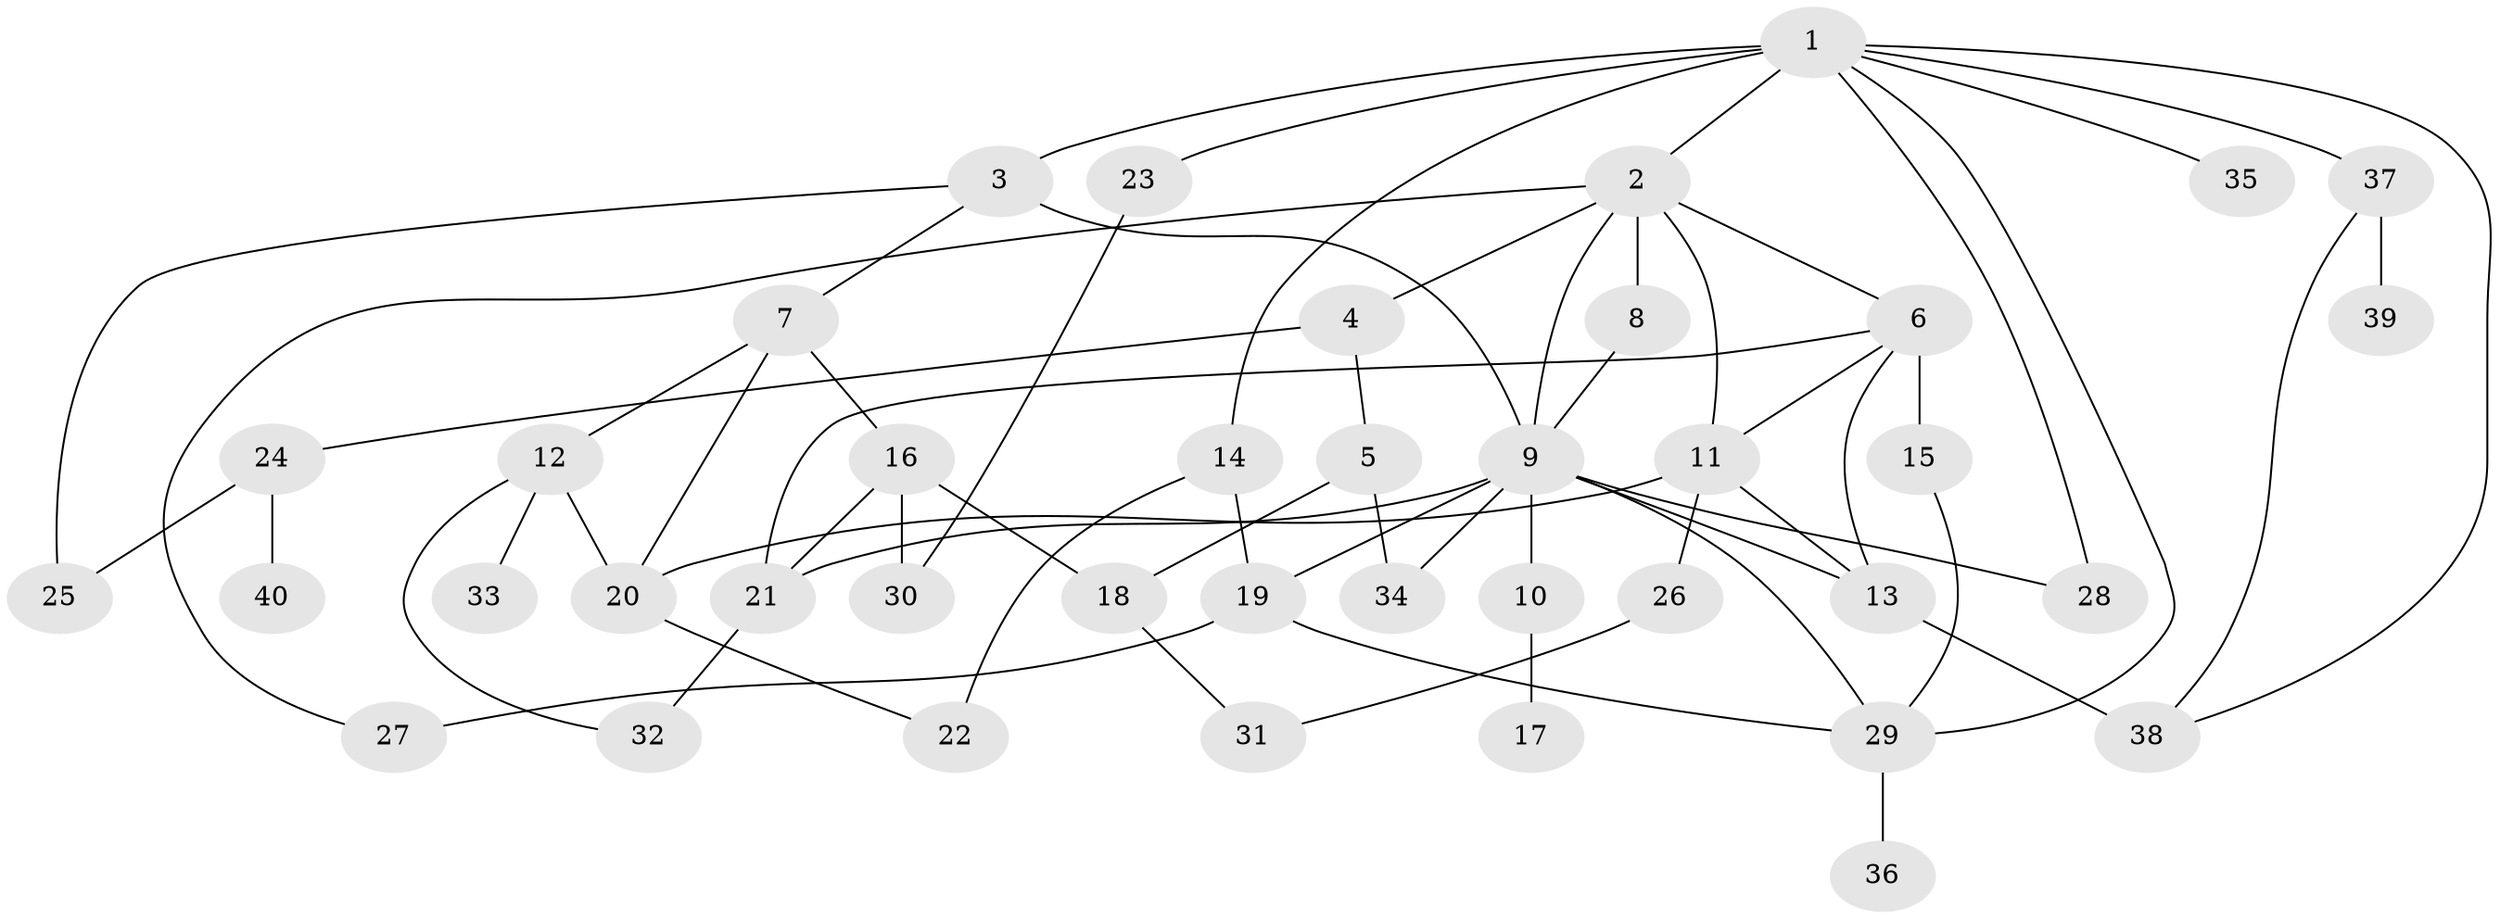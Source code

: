 // original degree distribution, {2: 0.45, 10: 0.0125, 7: 0.0125, 5: 0.0875, 4: 0.0625, 6: 0.025, 3: 0.175, 1: 0.175}
// Generated by graph-tools (version 1.1) at 2025/34/03/09/25 02:34:08]
// undirected, 40 vertices, 63 edges
graph export_dot {
graph [start="1"]
  node [color=gray90,style=filled];
  1;
  2;
  3;
  4;
  5;
  6;
  7;
  8;
  9;
  10;
  11;
  12;
  13;
  14;
  15;
  16;
  17;
  18;
  19;
  20;
  21;
  22;
  23;
  24;
  25;
  26;
  27;
  28;
  29;
  30;
  31;
  32;
  33;
  34;
  35;
  36;
  37;
  38;
  39;
  40;
  1 -- 2 [weight=1.0];
  1 -- 3 [weight=2.0];
  1 -- 14 [weight=1.0];
  1 -- 23 [weight=1.0];
  1 -- 28 [weight=1.0];
  1 -- 29 [weight=1.0];
  1 -- 35 [weight=1.0];
  1 -- 37 [weight=1.0];
  1 -- 38 [weight=1.0];
  2 -- 4 [weight=1.0];
  2 -- 6 [weight=1.0];
  2 -- 8 [weight=1.0];
  2 -- 9 [weight=1.0];
  2 -- 11 [weight=1.0];
  2 -- 27 [weight=1.0];
  3 -- 7 [weight=1.0];
  3 -- 9 [weight=1.0];
  3 -- 25 [weight=1.0];
  4 -- 5 [weight=1.0];
  4 -- 24 [weight=1.0];
  5 -- 18 [weight=1.0];
  5 -- 34 [weight=1.0];
  6 -- 11 [weight=1.0];
  6 -- 13 [weight=1.0];
  6 -- 15 [weight=5.0];
  6 -- 21 [weight=1.0];
  7 -- 12 [weight=1.0];
  7 -- 16 [weight=1.0];
  7 -- 20 [weight=1.0];
  8 -- 9 [weight=1.0];
  9 -- 10 [weight=1.0];
  9 -- 13 [weight=1.0];
  9 -- 19 [weight=1.0];
  9 -- 21 [weight=1.0];
  9 -- 28 [weight=1.0];
  9 -- 29 [weight=1.0];
  9 -- 34 [weight=1.0];
  10 -- 17 [weight=1.0];
  11 -- 13 [weight=1.0];
  11 -- 20 [weight=1.0];
  11 -- 26 [weight=1.0];
  12 -- 20 [weight=1.0];
  12 -- 32 [weight=1.0];
  12 -- 33 [weight=1.0];
  13 -- 38 [weight=2.0];
  14 -- 19 [weight=1.0];
  14 -- 22 [weight=1.0];
  15 -- 29 [weight=1.0];
  16 -- 18 [weight=2.0];
  16 -- 21 [weight=1.0];
  16 -- 30 [weight=1.0];
  18 -- 31 [weight=1.0];
  19 -- 27 [weight=1.0];
  19 -- 29 [weight=1.0];
  20 -- 22 [weight=1.0];
  21 -- 32 [weight=1.0];
  23 -- 30 [weight=1.0];
  24 -- 25 [weight=1.0];
  24 -- 40 [weight=1.0];
  26 -- 31 [weight=1.0];
  29 -- 36 [weight=1.0];
  37 -- 38 [weight=1.0];
  37 -- 39 [weight=1.0];
}
